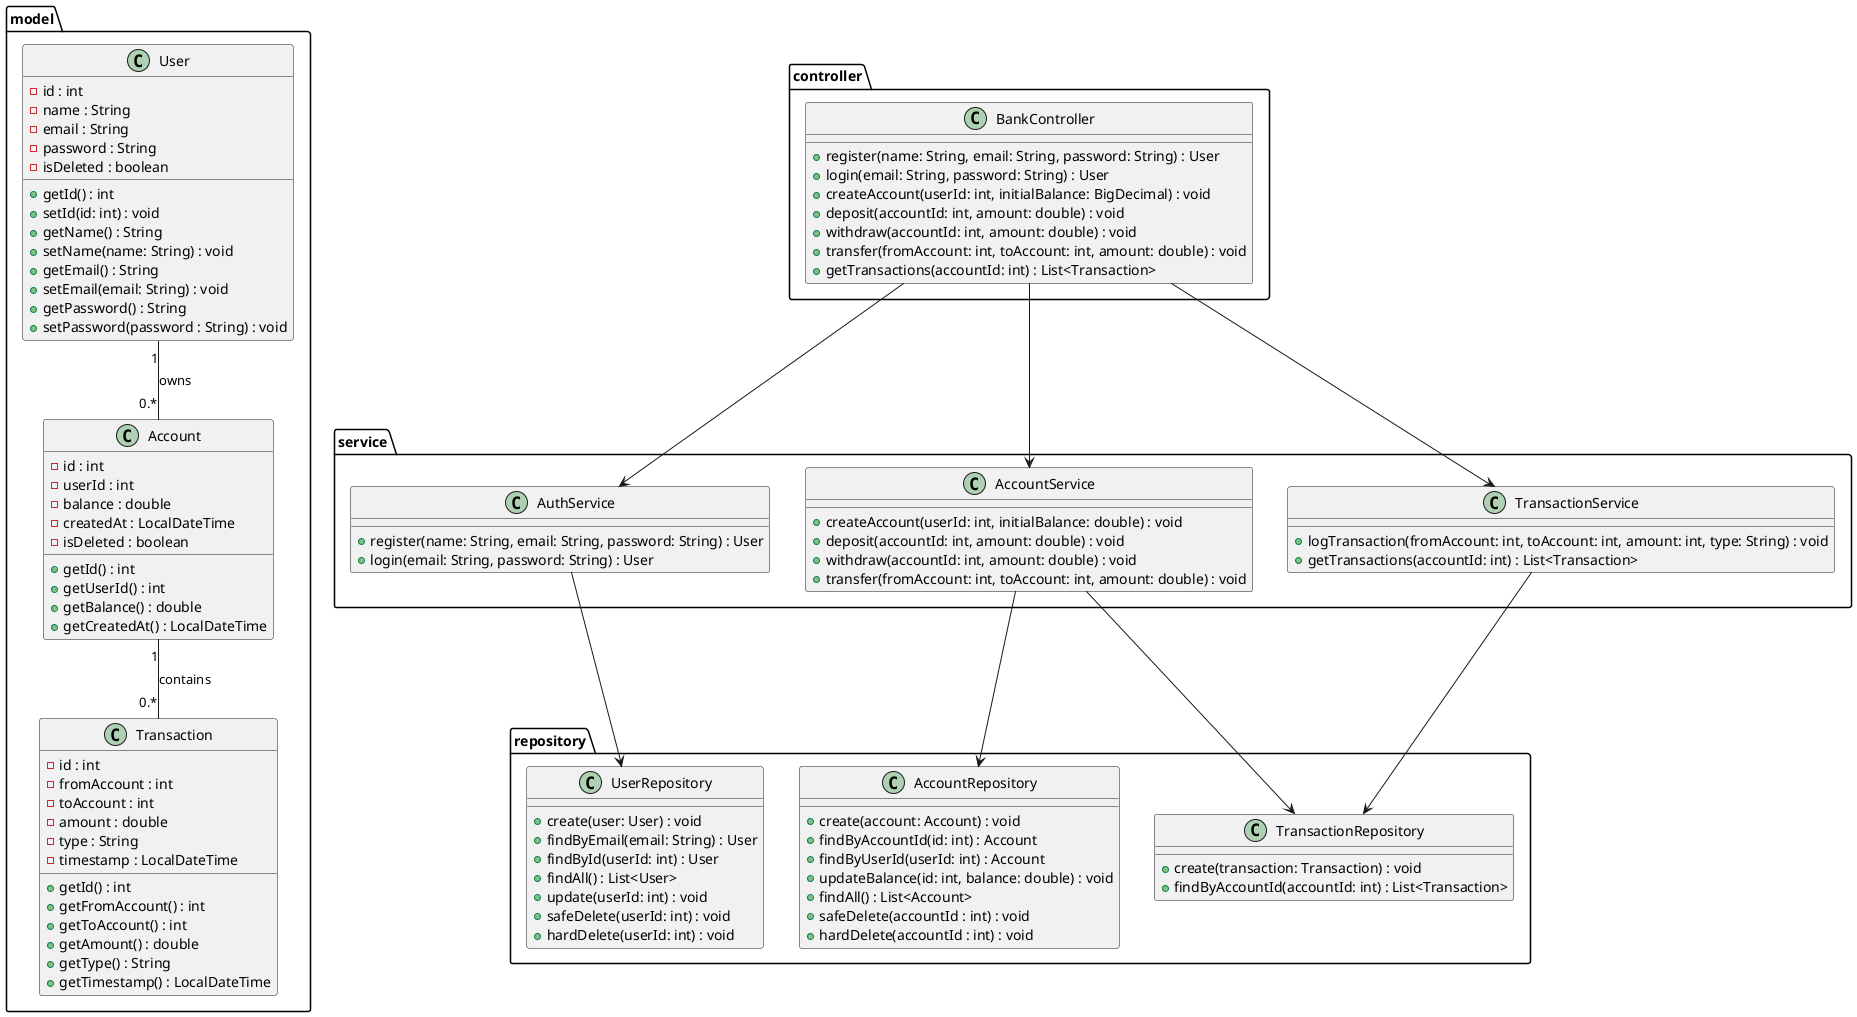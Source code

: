 @startuml

package model {
    class User {
        - id : int
        - name : String
        - email : String
        - password : String
	- isDeleted : boolean
        + getId() : int
	+ setId(id: int) : void
        + getName() : String
	+ setName(name: String) : void
        + getEmail() : String
	+ setEmail(email: String) : void
        + getPassword() : String
	+ setPassword(password : String) : void
    }

    class Account {
        - id : int
        - userId : int
        - balance : double
        - createdAt : LocalDateTime
	- isDeleted : boolean
        + getId() : int
        + getUserId() : int
        + getBalance() : double
        + getCreatedAt() : LocalDateTime
    }

    class Transaction {
        - id : int
        - fromAccount : int
        - toAccount : int
        - amount : double
        - type : String
        - timestamp : LocalDateTime
        + getId() : int
        + getFromAccount() : int
        + getToAccount() : int
        + getAmount() : double
        + getType() : String
        + getTimestamp() : LocalDateTime
    }
}

package repository {
    class UserRepository {
        + create(user: User) : void
        + findByEmail(email: String) : User
        + findById(userId: int) : User
	+ findAll() : List<User>
	+ update(userId: int) : void
	+ safeDelete(userId: int) : void
	+ hardDelete(userId: int) : void
    }

    class AccountRepository {
        + create(account: Account) : void
        + findByAccountId(id: int) : Account
	+ findByUserId(userId: int) : Account
        + updateBalance(id: int, balance: double) : void
	+ findAll() : List<Account>
	+ safeDelete(accountId : int) : void
	+ hardDelete(accountId : int) : void
    }

    class TransactionRepository {
        + create(transaction: Transaction) : void
        + findByAccountId(accountId: int) : List<Transaction>
    }
}

package service {
    class AuthService {
        + register(name: String, email: String, password: String) : User
        + login(email: String, password: String) : User
    }

    class AccountService {
        + createAccount(userId: int, initialBalance: double) : void
        + deposit(accountId: int, amount: double) : void
        + withdraw(accountId: int, amount: double) : void
        + transfer(fromAccount: int, toAccount: int, amount: double) : void
    }

    class TransactionService {
        + logTransaction(fromAccount: int, toAccount: int, amount: int, type: String) : void
        + getTransactions(accountId: int) : List<Transaction>
    }
}

package controller {
    class BankController {
        + register(name: String, email: String, password: String) : User
        + login(email: String, password: String) : User
        + createAccount(userId: int, initialBalance: BigDecimal) : void
        + deposit(accountId: int, amount: double) : void
        + withdraw(accountId: int, amount: double) : void
        + transfer(fromAccount: int, toAccount: int, amount: double) : void
        + getTransactions(accountId: int) : List<Transaction>
    }
}

User "1" -- "0.*" Account : owns
Account "1" -- "0.*" Transaction : contains

BankController --> AuthService
BankController --> AccountService
BankController --> TransactionService

AuthService --> UserRepository
AccountService --> AccountRepository
AccountService --> TransactionRepository
TransactionService --> TransactionRepository

@enduml